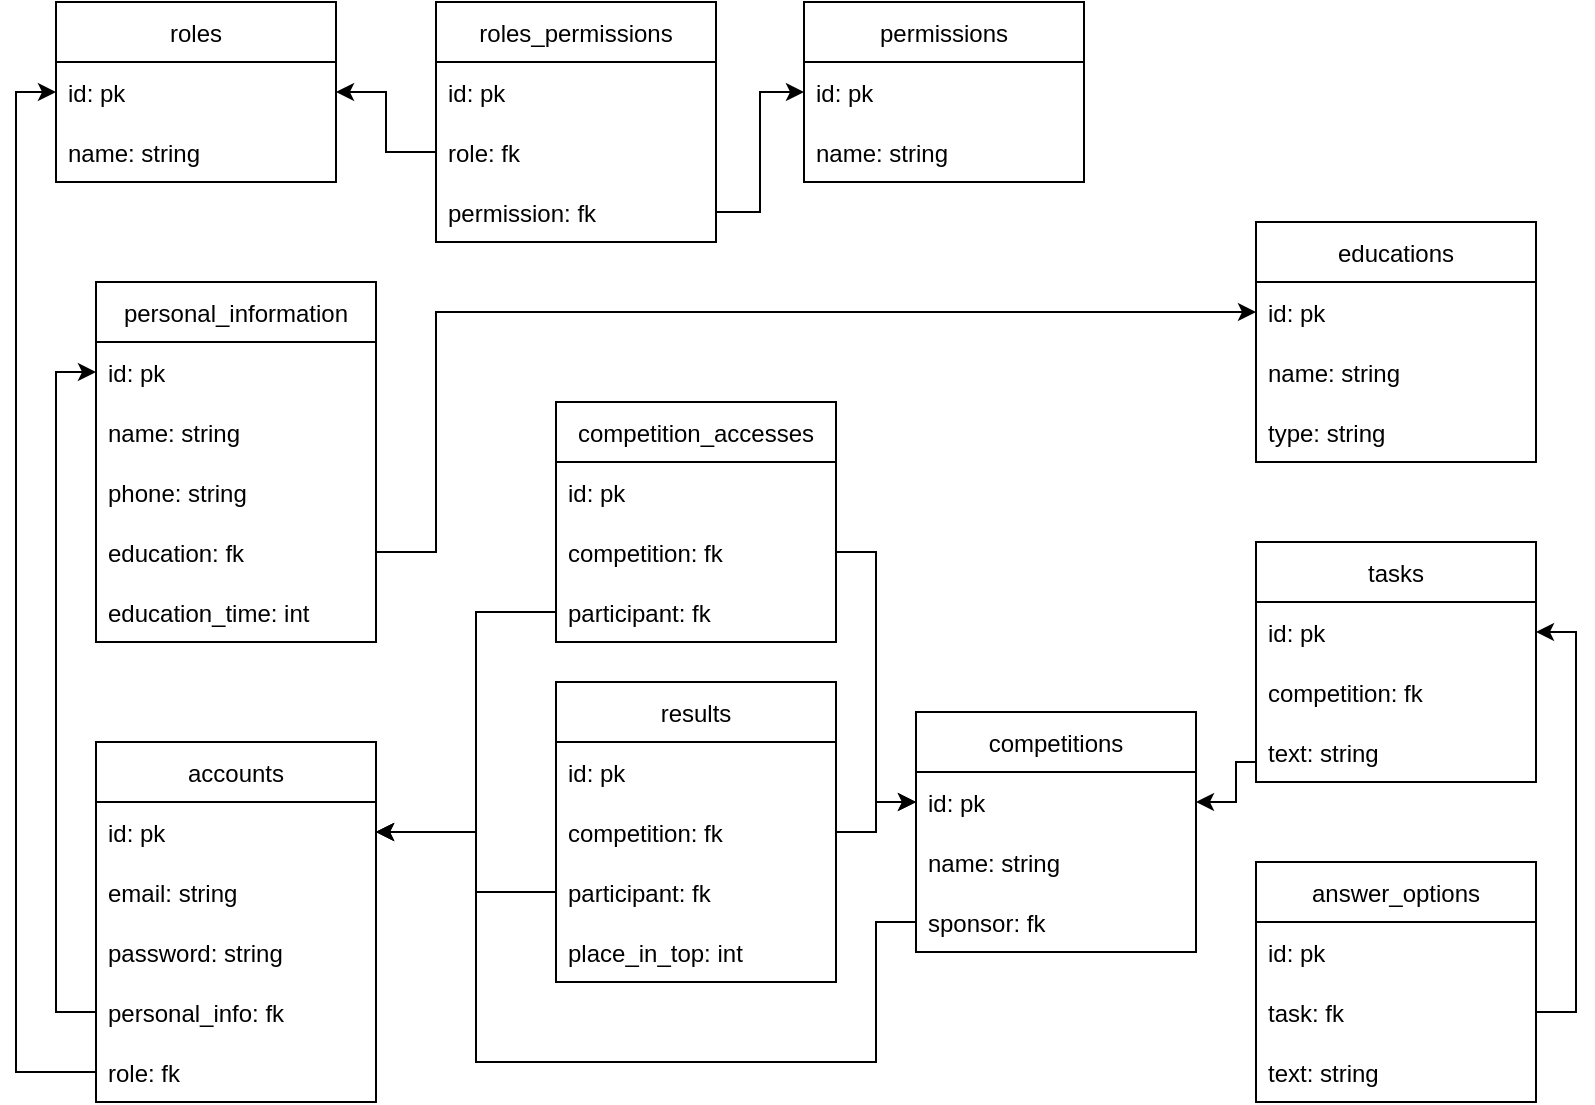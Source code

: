 <mxfile version="20.3.0"><diagram id="oaXw71FMx71_F7p3GAxa" name="Страница 1"><mxGraphModel dx="1173" dy="681" grid="1" gridSize="10" guides="1" tooltips="1" connect="1" arrows="1" fold="1" page="1" pageScale="1" pageWidth="827" pageHeight="1169" math="0" shadow="0"><root><mxCell id="0"/><mxCell id="1" parent="0"/><mxCell id="hGUbmZH2c9B8Fuc_2Cov-1" value="roles" style="swimlane;fontStyle=0;childLayout=stackLayout;horizontal=1;startSize=30;horizontalStack=0;resizeParent=1;resizeParentMax=0;resizeLast=0;collapsible=1;marginBottom=0;" vertex="1" parent="1"><mxGeometry x="40" y="20" width="140" height="90" as="geometry"/></mxCell><mxCell id="hGUbmZH2c9B8Fuc_2Cov-2" value="id: pk" style="text;strokeColor=none;fillColor=none;align=left;verticalAlign=middle;spacingLeft=4;spacingRight=4;overflow=hidden;points=[[0,0.5],[1,0.5]];portConstraint=eastwest;rotatable=0;" vertex="1" parent="hGUbmZH2c9B8Fuc_2Cov-1"><mxGeometry y="30" width="140" height="30" as="geometry"/></mxCell><mxCell id="hGUbmZH2c9B8Fuc_2Cov-3" value="name: string" style="text;strokeColor=none;fillColor=none;align=left;verticalAlign=middle;spacingLeft=4;spacingRight=4;overflow=hidden;points=[[0,0.5],[1,0.5]];portConstraint=eastwest;rotatable=0;" vertex="1" parent="hGUbmZH2c9B8Fuc_2Cov-1"><mxGeometry y="60" width="140" height="30" as="geometry"/></mxCell><mxCell id="hGUbmZH2c9B8Fuc_2Cov-5" value="personal_information" style="swimlane;fontStyle=0;childLayout=stackLayout;horizontal=1;startSize=30;horizontalStack=0;resizeParent=1;resizeParentMax=0;resizeLast=0;collapsible=1;marginBottom=0;" vertex="1" parent="1"><mxGeometry x="60" y="160" width="140" height="180" as="geometry"/></mxCell><mxCell id="hGUbmZH2c9B8Fuc_2Cov-6" value="id: pk" style="text;strokeColor=none;fillColor=none;align=left;verticalAlign=middle;spacingLeft=4;spacingRight=4;overflow=hidden;points=[[0,0.5],[1,0.5]];portConstraint=eastwest;rotatable=0;" vertex="1" parent="hGUbmZH2c9B8Fuc_2Cov-5"><mxGeometry y="30" width="140" height="30" as="geometry"/></mxCell><mxCell id="hGUbmZH2c9B8Fuc_2Cov-7" value="name: string" style="text;strokeColor=none;fillColor=none;align=left;verticalAlign=middle;spacingLeft=4;spacingRight=4;overflow=hidden;points=[[0,0.5],[1,0.5]];portConstraint=eastwest;rotatable=0;" vertex="1" parent="hGUbmZH2c9B8Fuc_2Cov-5"><mxGeometry y="60" width="140" height="30" as="geometry"/></mxCell><mxCell id="hGUbmZH2c9B8Fuc_2Cov-8" value="phone: string" style="text;strokeColor=none;fillColor=none;align=left;verticalAlign=middle;spacingLeft=4;spacingRight=4;overflow=hidden;points=[[0,0.5],[1,0.5]];portConstraint=eastwest;rotatable=0;" vertex="1" parent="hGUbmZH2c9B8Fuc_2Cov-5"><mxGeometry y="90" width="140" height="30" as="geometry"/></mxCell><mxCell id="hGUbmZH2c9B8Fuc_2Cov-42" value="education: fk" style="text;strokeColor=none;fillColor=none;align=left;verticalAlign=middle;spacingLeft=4;spacingRight=4;overflow=hidden;points=[[0,0.5],[1,0.5]];portConstraint=eastwest;rotatable=0;" vertex="1" parent="hGUbmZH2c9B8Fuc_2Cov-5"><mxGeometry y="120" width="140" height="30" as="geometry"/></mxCell><mxCell id="hGUbmZH2c9B8Fuc_2Cov-43" value="education_time: int" style="text;strokeColor=none;fillColor=none;align=left;verticalAlign=middle;spacingLeft=4;spacingRight=4;overflow=hidden;points=[[0,0.5],[1,0.5]];portConstraint=eastwest;rotatable=0;" vertex="1" parent="hGUbmZH2c9B8Fuc_2Cov-5"><mxGeometry y="150" width="140" height="30" as="geometry"/></mxCell><mxCell id="hGUbmZH2c9B8Fuc_2Cov-9" value="accounts" style="swimlane;fontStyle=0;childLayout=stackLayout;horizontal=1;startSize=30;horizontalStack=0;resizeParent=1;resizeParentMax=0;resizeLast=0;collapsible=1;marginBottom=0;" vertex="1" parent="1"><mxGeometry x="60" y="390" width="140" height="180" as="geometry"/></mxCell><mxCell id="hGUbmZH2c9B8Fuc_2Cov-10" value="id: pk" style="text;strokeColor=none;fillColor=none;align=left;verticalAlign=middle;spacingLeft=4;spacingRight=4;overflow=hidden;points=[[0,0.5],[1,0.5]];portConstraint=eastwest;rotatable=0;" vertex="1" parent="hGUbmZH2c9B8Fuc_2Cov-9"><mxGeometry y="30" width="140" height="30" as="geometry"/></mxCell><mxCell id="hGUbmZH2c9B8Fuc_2Cov-11" value="email: string" style="text;strokeColor=none;fillColor=none;align=left;verticalAlign=middle;spacingLeft=4;spacingRight=4;overflow=hidden;points=[[0,0.5],[1,0.5]];portConstraint=eastwest;rotatable=0;" vertex="1" parent="hGUbmZH2c9B8Fuc_2Cov-9"><mxGeometry y="60" width="140" height="30" as="geometry"/></mxCell><mxCell id="hGUbmZH2c9B8Fuc_2Cov-12" value="password: string" style="text;strokeColor=none;fillColor=none;align=left;verticalAlign=middle;spacingLeft=4;spacingRight=4;overflow=hidden;points=[[0,0.5],[1,0.5]];portConstraint=eastwest;rotatable=0;" vertex="1" parent="hGUbmZH2c9B8Fuc_2Cov-9"><mxGeometry y="90" width="140" height="30" as="geometry"/></mxCell><mxCell id="hGUbmZH2c9B8Fuc_2Cov-48" value="personal_info: fk" style="text;strokeColor=none;fillColor=none;align=left;verticalAlign=middle;spacingLeft=4;spacingRight=4;overflow=hidden;points=[[0,0.5],[1,0.5]];portConstraint=eastwest;rotatable=0;" vertex="1" parent="hGUbmZH2c9B8Fuc_2Cov-9"><mxGeometry y="120" width="140" height="30" as="geometry"/></mxCell><mxCell id="hGUbmZH2c9B8Fuc_2Cov-53" value="role: fk" style="text;strokeColor=none;fillColor=none;align=left;verticalAlign=middle;spacingLeft=4;spacingRight=4;overflow=hidden;points=[[0,0.5],[1,0.5]];portConstraint=eastwest;rotatable=0;" vertex="1" parent="hGUbmZH2c9B8Fuc_2Cov-9"><mxGeometry y="150" width="140" height="30" as="geometry"/></mxCell><mxCell id="hGUbmZH2c9B8Fuc_2Cov-13" value="competitions" style="swimlane;fontStyle=0;childLayout=stackLayout;horizontal=1;startSize=30;horizontalStack=0;resizeParent=1;resizeParentMax=0;resizeLast=0;collapsible=1;marginBottom=0;" vertex="1" parent="1"><mxGeometry x="470" y="375" width="140" height="120" as="geometry"/></mxCell><mxCell id="hGUbmZH2c9B8Fuc_2Cov-14" value="id: pk" style="text;strokeColor=none;fillColor=none;align=left;verticalAlign=middle;spacingLeft=4;spacingRight=4;overflow=hidden;points=[[0,0.5],[1,0.5]];portConstraint=eastwest;rotatable=0;" vertex="1" parent="hGUbmZH2c9B8Fuc_2Cov-13"><mxGeometry y="30" width="140" height="30" as="geometry"/></mxCell><mxCell id="hGUbmZH2c9B8Fuc_2Cov-15" value="name: string" style="text;strokeColor=none;fillColor=none;align=left;verticalAlign=middle;spacingLeft=4;spacingRight=4;overflow=hidden;points=[[0,0.5],[1,0.5]];portConstraint=eastwest;rotatable=0;" vertex="1" parent="hGUbmZH2c9B8Fuc_2Cov-13"><mxGeometry y="60" width="140" height="30" as="geometry"/></mxCell><mxCell id="hGUbmZH2c9B8Fuc_2Cov-16" value="sponsor: fk" style="text;strokeColor=none;fillColor=none;align=left;verticalAlign=middle;spacingLeft=4;spacingRight=4;overflow=hidden;points=[[0,0.5],[1,0.5]];portConstraint=eastwest;rotatable=0;" vertex="1" parent="hGUbmZH2c9B8Fuc_2Cov-13"><mxGeometry y="90" width="140" height="30" as="geometry"/></mxCell><mxCell id="hGUbmZH2c9B8Fuc_2Cov-17" value="tasks" style="swimlane;fontStyle=0;childLayout=stackLayout;horizontal=1;startSize=30;horizontalStack=0;resizeParent=1;resizeParentMax=0;resizeLast=0;collapsible=1;marginBottom=0;" vertex="1" parent="1"><mxGeometry x="640" y="290" width="140" height="120" as="geometry"/></mxCell><mxCell id="hGUbmZH2c9B8Fuc_2Cov-18" value="id: pk" style="text;strokeColor=none;fillColor=none;align=left;verticalAlign=middle;spacingLeft=4;spacingRight=4;overflow=hidden;points=[[0,0.5],[1,0.5]];portConstraint=eastwest;rotatable=0;" vertex="1" parent="hGUbmZH2c9B8Fuc_2Cov-17"><mxGeometry y="30" width="140" height="30" as="geometry"/></mxCell><mxCell id="hGUbmZH2c9B8Fuc_2Cov-19" value="competition: fk" style="text;strokeColor=none;fillColor=none;align=left;verticalAlign=middle;spacingLeft=4;spacingRight=4;overflow=hidden;points=[[0,0.5],[1,0.5]];portConstraint=eastwest;rotatable=0;" vertex="1" parent="hGUbmZH2c9B8Fuc_2Cov-17"><mxGeometry y="60" width="140" height="30" as="geometry"/></mxCell><mxCell id="hGUbmZH2c9B8Fuc_2Cov-20" value="text: string" style="text;strokeColor=none;fillColor=none;align=left;verticalAlign=middle;spacingLeft=4;spacingRight=4;overflow=hidden;points=[[0,0.5],[1,0.5]];portConstraint=eastwest;rotatable=0;" vertex="1" parent="hGUbmZH2c9B8Fuc_2Cov-17"><mxGeometry y="90" width="140" height="30" as="geometry"/></mxCell><mxCell id="hGUbmZH2c9B8Fuc_2Cov-21" value="answer_options" style="swimlane;fontStyle=0;childLayout=stackLayout;horizontal=1;startSize=30;horizontalStack=0;resizeParent=1;resizeParentMax=0;resizeLast=0;collapsible=1;marginBottom=0;" vertex="1" parent="1"><mxGeometry x="640" y="450" width="140" height="120" as="geometry"/></mxCell><mxCell id="hGUbmZH2c9B8Fuc_2Cov-22" value="id: pk" style="text;strokeColor=none;fillColor=none;align=left;verticalAlign=middle;spacingLeft=4;spacingRight=4;overflow=hidden;points=[[0,0.5],[1,0.5]];portConstraint=eastwest;rotatable=0;" vertex="1" parent="hGUbmZH2c9B8Fuc_2Cov-21"><mxGeometry y="30" width="140" height="30" as="geometry"/></mxCell><mxCell id="hGUbmZH2c9B8Fuc_2Cov-23" value="task: fk" style="text;strokeColor=none;fillColor=none;align=left;verticalAlign=middle;spacingLeft=4;spacingRight=4;overflow=hidden;points=[[0,0.5],[1,0.5]];portConstraint=eastwest;rotatable=0;" vertex="1" parent="hGUbmZH2c9B8Fuc_2Cov-21"><mxGeometry y="60" width="140" height="30" as="geometry"/></mxCell><mxCell id="hGUbmZH2c9B8Fuc_2Cov-24" value="text: string" style="text;strokeColor=none;fillColor=none;align=left;verticalAlign=middle;spacingLeft=4;spacingRight=4;overflow=hidden;points=[[0,0.5],[1,0.5]];portConstraint=eastwest;rotatable=0;" vertex="1" parent="hGUbmZH2c9B8Fuc_2Cov-21"><mxGeometry y="90" width="140" height="30" as="geometry"/></mxCell><mxCell id="hGUbmZH2c9B8Fuc_2Cov-25" value="competition_accesses" style="swimlane;fontStyle=0;childLayout=stackLayout;horizontal=1;startSize=30;horizontalStack=0;resizeParent=1;resizeParentMax=0;resizeLast=0;collapsible=1;marginBottom=0;" vertex="1" parent="1"><mxGeometry x="290" y="220" width="140" height="120" as="geometry"/></mxCell><mxCell id="hGUbmZH2c9B8Fuc_2Cov-26" value="id: pk" style="text;strokeColor=none;fillColor=none;align=left;verticalAlign=middle;spacingLeft=4;spacingRight=4;overflow=hidden;points=[[0,0.5],[1,0.5]];portConstraint=eastwest;rotatable=0;" vertex="1" parent="hGUbmZH2c9B8Fuc_2Cov-25"><mxGeometry y="30" width="140" height="30" as="geometry"/></mxCell><mxCell id="hGUbmZH2c9B8Fuc_2Cov-27" value="competition: fk" style="text;strokeColor=none;fillColor=none;align=left;verticalAlign=middle;spacingLeft=4;spacingRight=4;overflow=hidden;points=[[0,0.5],[1,0.5]];portConstraint=eastwest;rotatable=0;" vertex="1" parent="hGUbmZH2c9B8Fuc_2Cov-25"><mxGeometry y="60" width="140" height="30" as="geometry"/></mxCell><mxCell id="hGUbmZH2c9B8Fuc_2Cov-28" value="participant: fk" style="text;strokeColor=none;fillColor=none;align=left;verticalAlign=middle;spacingLeft=4;spacingRight=4;overflow=hidden;points=[[0,0.5],[1,0.5]];portConstraint=eastwest;rotatable=0;" vertex="1" parent="hGUbmZH2c9B8Fuc_2Cov-25"><mxGeometry y="90" width="140" height="30" as="geometry"/></mxCell><mxCell id="hGUbmZH2c9B8Fuc_2Cov-29" value="results" style="swimlane;fontStyle=0;childLayout=stackLayout;horizontal=1;startSize=30;horizontalStack=0;resizeParent=1;resizeParentMax=0;resizeLast=0;collapsible=1;marginBottom=0;" vertex="1" parent="1"><mxGeometry x="290" y="360" width="140" height="150" as="geometry"/></mxCell><mxCell id="hGUbmZH2c9B8Fuc_2Cov-30" value="id: pk" style="text;strokeColor=none;fillColor=none;align=left;verticalAlign=middle;spacingLeft=4;spacingRight=4;overflow=hidden;points=[[0,0.5],[1,0.5]];portConstraint=eastwest;rotatable=0;" vertex="1" parent="hGUbmZH2c9B8Fuc_2Cov-29"><mxGeometry y="30" width="140" height="30" as="geometry"/></mxCell><mxCell id="hGUbmZH2c9B8Fuc_2Cov-31" value="competition: fk" style="text;strokeColor=none;fillColor=none;align=left;verticalAlign=middle;spacingLeft=4;spacingRight=4;overflow=hidden;points=[[0,0.5],[1,0.5]];portConstraint=eastwest;rotatable=0;" vertex="1" parent="hGUbmZH2c9B8Fuc_2Cov-29"><mxGeometry y="60" width="140" height="30" as="geometry"/></mxCell><mxCell id="hGUbmZH2c9B8Fuc_2Cov-49" value="participant: fk" style="text;strokeColor=none;fillColor=none;align=left;verticalAlign=middle;spacingLeft=4;spacingRight=4;overflow=hidden;points=[[0,0.5],[1,0.5]];portConstraint=eastwest;rotatable=0;" vertex="1" parent="hGUbmZH2c9B8Fuc_2Cov-29"><mxGeometry y="90" width="140" height="30" as="geometry"/></mxCell><mxCell id="hGUbmZH2c9B8Fuc_2Cov-32" value="place_in_top: int" style="text;strokeColor=none;fillColor=none;align=left;verticalAlign=middle;spacingLeft=4;spacingRight=4;overflow=hidden;points=[[0,0.5],[1,0.5]];portConstraint=eastwest;rotatable=0;" vertex="1" parent="hGUbmZH2c9B8Fuc_2Cov-29"><mxGeometry y="120" width="140" height="30" as="geometry"/></mxCell><mxCell id="hGUbmZH2c9B8Fuc_2Cov-33" value="permissions" style="swimlane;fontStyle=0;childLayout=stackLayout;horizontal=1;startSize=30;horizontalStack=0;resizeParent=1;resizeParentMax=0;resizeLast=0;collapsible=1;marginBottom=0;" vertex="1" parent="1"><mxGeometry x="414" y="20" width="140" height="90" as="geometry"/></mxCell><mxCell id="hGUbmZH2c9B8Fuc_2Cov-34" value="id: pk" style="text;strokeColor=none;fillColor=none;align=left;verticalAlign=middle;spacingLeft=4;spacingRight=4;overflow=hidden;points=[[0,0.5],[1,0.5]];portConstraint=eastwest;rotatable=0;" vertex="1" parent="hGUbmZH2c9B8Fuc_2Cov-33"><mxGeometry y="30" width="140" height="30" as="geometry"/></mxCell><mxCell id="hGUbmZH2c9B8Fuc_2Cov-35" value="name: string" style="text;strokeColor=none;fillColor=none;align=left;verticalAlign=middle;spacingLeft=4;spacingRight=4;overflow=hidden;points=[[0,0.5],[1,0.5]];portConstraint=eastwest;rotatable=0;" vertex="1" parent="hGUbmZH2c9B8Fuc_2Cov-33"><mxGeometry y="60" width="140" height="30" as="geometry"/></mxCell><mxCell id="hGUbmZH2c9B8Fuc_2Cov-37" value="roles_permissions" style="swimlane;fontStyle=0;childLayout=stackLayout;horizontal=1;startSize=30;horizontalStack=0;resizeParent=1;resizeParentMax=0;resizeLast=0;collapsible=1;marginBottom=0;" vertex="1" parent="1"><mxGeometry x="230" y="20" width="140" height="120" as="geometry"/></mxCell><mxCell id="hGUbmZH2c9B8Fuc_2Cov-38" value="id: pk" style="text;strokeColor=none;fillColor=none;align=left;verticalAlign=middle;spacingLeft=4;spacingRight=4;overflow=hidden;points=[[0,0.5],[1,0.5]];portConstraint=eastwest;rotatable=0;" vertex="1" parent="hGUbmZH2c9B8Fuc_2Cov-37"><mxGeometry y="30" width="140" height="30" as="geometry"/></mxCell><mxCell id="hGUbmZH2c9B8Fuc_2Cov-39" value="role: fk" style="text;strokeColor=none;fillColor=none;align=left;verticalAlign=middle;spacingLeft=4;spacingRight=4;overflow=hidden;points=[[0,0.5],[1,0.5]];portConstraint=eastwest;rotatable=0;" vertex="1" parent="hGUbmZH2c9B8Fuc_2Cov-37"><mxGeometry y="60" width="140" height="30" as="geometry"/></mxCell><mxCell id="hGUbmZH2c9B8Fuc_2Cov-40" value="permission: fk" style="text;strokeColor=none;fillColor=none;align=left;verticalAlign=middle;spacingLeft=4;spacingRight=4;overflow=hidden;points=[[0,0.5],[1,0.5]];portConstraint=eastwest;rotatable=0;" vertex="1" parent="hGUbmZH2c9B8Fuc_2Cov-37"><mxGeometry y="90" width="140" height="30" as="geometry"/></mxCell><mxCell id="hGUbmZH2c9B8Fuc_2Cov-44" value="educations" style="swimlane;fontStyle=0;childLayout=stackLayout;horizontal=1;startSize=30;horizontalStack=0;resizeParent=1;resizeParentMax=0;resizeLast=0;collapsible=1;marginBottom=0;" vertex="1" parent="1"><mxGeometry x="640" y="130" width="140" height="120" as="geometry"/></mxCell><mxCell id="hGUbmZH2c9B8Fuc_2Cov-45" value="id: pk" style="text;strokeColor=none;fillColor=none;align=left;verticalAlign=middle;spacingLeft=4;spacingRight=4;overflow=hidden;points=[[0,0.5],[1,0.5]];portConstraint=eastwest;rotatable=0;" vertex="1" parent="hGUbmZH2c9B8Fuc_2Cov-44"><mxGeometry y="30" width="140" height="30" as="geometry"/></mxCell><mxCell id="hGUbmZH2c9B8Fuc_2Cov-46" value="name: string" style="text;strokeColor=none;fillColor=none;align=left;verticalAlign=middle;spacingLeft=4;spacingRight=4;overflow=hidden;points=[[0,0.5],[1,0.5]];portConstraint=eastwest;rotatable=0;" vertex="1" parent="hGUbmZH2c9B8Fuc_2Cov-44"><mxGeometry y="60" width="140" height="30" as="geometry"/></mxCell><mxCell id="hGUbmZH2c9B8Fuc_2Cov-47" value="type: string" style="text;strokeColor=none;fillColor=none;align=left;verticalAlign=middle;spacingLeft=4;spacingRight=4;overflow=hidden;points=[[0,0.5],[1,0.5]];portConstraint=eastwest;rotatable=0;" vertex="1" parent="hGUbmZH2c9B8Fuc_2Cov-44"><mxGeometry y="90" width="140" height="30" as="geometry"/></mxCell><mxCell id="hGUbmZH2c9B8Fuc_2Cov-50" style="edgeStyle=orthogonalEdgeStyle;rounded=0;orthogonalLoop=1;jettySize=auto;html=1;entryX=0;entryY=0.5;entryDx=0;entryDy=0;exitX=0;exitY=0.5;exitDx=0;exitDy=0;" edge="1" parent="1" source="hGUbmZH2c9B8Fuc_2Cov-48" target="hGUbmZH2c9B8Fuc_2Cov-6"><mxGeometry relative="1" as="geometry"><mxPoint x="390" y="455" as="sourcePoint"/></mxGeometry></mxCell><mxCell id="hGUbmZH2c9B8Fuc_2Cov-51" style="edgeStyle=orthogonalEdgeStyle;rounded=0;orthogonalLoop=1;jettySize=auto;html=1;exitX=0;exitY=0.5;exitDx=0;exitDy=0;entryX=1;entryY=0.5;entryDx=0;entryDy=0;" edge="1" parent="1" source="hGUbmZH2c9B8Fuc_2Cov-39" target="hGUbmZH2c9B8Fuc_2Cov-1"><mxGeometry relative="1" as="geometry"/></mxCell><mxCell id="hGUbmZH2c9B8Fuc_2Cov-52" style="edgeStyle=orthogonalEdgeStyle;rounded=0;orthogonalLoop=1;jettySize=auto;html=1;exitX=1;exitY=0.5;exitDx=0;exitDy=0;entryX=0;entryY=0.5;entryDx=0;entryDy=0;" edge="1" parent="1" source="hGUbmZH2c9B8Fuc_2Cov-40" target="hGUbmZH2c9B8Fuc_2Cov-34"><mxGeometry relative="1" as="geometry"/></mxCell><mxCell id="hGUbmZH2c9B8Fuc_2Cov-54" style="edgeStyle=orthogonalEdgeStyle;rounded=0;orthogonalLoop=1;jettySize=auto;html=1;exitX=0;exitY=0.5;exitDx=0;exitDy=0;entryX=0;entryY=0.5;entryDx=0;entryDy=0;" edge="1" parent="1" source="hGUbmZH2c9B8Fuc_2Cov-53" target="hGUbmZH2c9B8Fuc_2Cov-2"><mxGeometry relative="1" as="geometry"/></mxCell><mxCell id="hGUbmZH2c9B8Fuc_2Cov-55" style="edgeStyle=orthogonalEdgeStyle;rounded=0;orthogonalLoop=1;jettySize=auto;html=1;exitX=1;exitY=0.5;exitDx=0;exitDy=0;entryX=0;entryY=0.5;entryDx=0;entryDy=0;" edge="1" parent="1" source="hGUbmZH2c9B8Fuc_2Cov-42" target="hGUbmZH2c9B8Fuc_2Cov-45"><mxGeometry relative="1" as="geometry"><mxPoint x="630" y="155" as="targetPoint"/><Array as="points"><mxPoint x="230" y="295"/><mxPoint x="230" y="175"/></Array></mxGeometry></mxCell><mxCell id="hGUbmZH2c9B8Fuc_2Cov-57" style="edgeStyle=orthogonalEdgeStyle;rounded=0;orthogonalLoop=1;jettySize=auto;html=1;exitX=0;exitY=0.5;exitDx=0;exitDy=0;entryX=1;entryY=0.5;entryDx=0;entryDy=0;" edge="1" parent="1" source="hGUbmZH2c9B8Fuc_2Cov-19" target="hGUbmZH2c9B8Fuc_2Cov-14"><mxGeometry relative="1" as="geometry"><Array as="points"><mxPoint x="640" y="400"/><mxPoint x="630" y="400"/><mxPoint x="630" y="420"/></Array></mxGeometry></mxCell><mxCell id="hGUbmZH2c9B8Fuc_2Cov-58" style="edgeStyle=orthogonalEdgeStyle;rounded=0;orthogonalLoop=1;jettySize=auto;html=1;exitX=1;exitY=0.5;exitDx=0;exitDy=0;entryX=1;entryY=0.5;entryDx=0;entryDy=0;" edge="1" parent="1" source="hGUbmZH2c9B8Fuc_2Cov-23" target="hGUbmZH2c9B8Fuc_2Cov-18"><mxGeometry relative="1" as="geometry"/></mxCell><mxCell id="hGUbmZH2c9B8Fuc_2Cov-62" style="edgeStyle=orthogonalEdgeStyle;rounded=0;orthogonalLoop=1;jettySize=auto;html=1;exitX=1;exitY=0.5;exitDx=0;exitDy=0;entryX=0;entryY=0.5;entryDx=0;entryDy=0;" edge="1" parent="1" source="hGUbmZH2c9B8Fuc_2Cov-31" target="hGUbmZH2c9B8Fuc_2Cov-14"><mxGeometry relative="1" as="geometry"/></mxCell><mxCell id="hGUbmZH2c9B8Fuc_2Cov-63" style="edgeStyle=orthogonalEdgeStyle;rounded=0;orthogonalLoop=1;jettySize=auto;html=1;exitX=0;exitY=0.5;exitDx=0;exitDy=0;entryX=1;entryY=0.5;entryDx=0;entryDy=0;" edge="1" parent="1" source="hGUbmZH2c9B8Fuc_2Cov-49" target="hGUbmZH2c9B8Fuc_2Cov-10"><mxGeometry relative="1" as="geometry"><Array as="points"><mxPoint x="250" y="465"/><mxPoint x="250" y="435"/></Array></mxGeometry></mxCell><mxCell id="hGUbmZH2c9B8Fuc_2Cov-64" style="edgeStyle=orthogonalEdgeStyle;rounded=0;orthogonalLoop=1;jettySize=auto;html=1;exitX=1;exitY=0.5;exitDx=0;exitDy=0;entryX=0;entryY=0.5;entryDx=0;entryDy=0;" edge="1" parent="1" source="hGUbmZH2c9B8Fuc_2Cov-27" target="hGUbmZH2c9B8Fuc_2Cov-14"><mxGeometry relative="1" as="geometry"/></mxCell><mxCell id="hGUbmZH2c9B8Fuc_2Cov-65" style="edgeStyle=orthogonalEdgeStyle;rounded=0;orthogonalLoop=1;jettySize=auto;html=1;exitX=0;exitY=0.5;exitDx=0;exitDy=0;entryX=1;entryY=0.5;entryDx=0;entryDy=0;" edge="1" parent="1" source="hGUbmZH2c9B8Fuc_2Cov-28" target="hGUbmZH2c9B8Fuc_2Cov-10"><mxGeometry relative="1" as="geometry"><Array as="points"><mxPoint x="250" y="325"/><mxPoint x="250" y="435"/></Array></mxGeometry></mxCell><mxCell id="hGUbmZH2c9B8Fuc_2Cov-69" style="edgeStyle=orthogonalEdgeStyle;rounded=0;orthogonalLoop=1;jettySize=auto;html=1;exitX=0;exitY=0.5;exitDx=0;exitDy=0;entryX=1;entryY=0.5;entryDx=0;entryDy=0;" edge="1" parent="1" source="hGUbmZH2c9B8Fuc_2Cov-16" target="hGUbmZH2c9B8Fuc_2Cov-10"><mxGeometry relative="1" as="geometry"><Array as="points"><mxPoint x="450" y="480"/><mxPoint x="450" y="550"/><mxPoint x="250" y="550"/><mxPoint x="250" y="435"/></Array></mxGeometry></mxCell></root></mxGraphModel></diagram></mxfile>